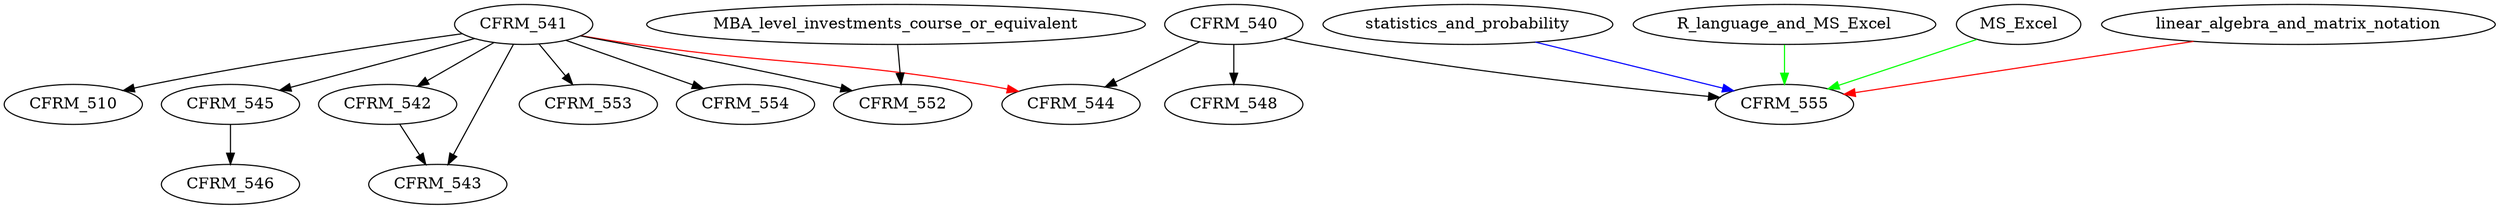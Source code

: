 digraph G {
    edge [color=black];
    CFRM_541 -> CFRM_510;
    edge [color=black];
    CFRM_541 -> CFRM_542;
    edge [color=black];
    CFRM_541 -> CFRM_543;
    CFRM_542 -> CFRM_543;
    edge [color=black];
    CFRM_540 -> CFRM_544;
    edge [color=red];
    CFRM_541 -> CFRM_544;
    edge [color=black];
    CFRM_541 -> CFRM_545;
    edge [color=black];
    CFRM_545 -> CFRM_546;
    edge [color=black];
    CFRM_540 -> CFRM_548;
    edge [color=black];
    CFRM_541 -> CFRM_552;
    MBA_level_investments_course_or_equivalent -> CFRM_552;
    edge [color=black];
    CFRM_541 -> CFRM_553;
    edge [color=black];
    CFRM_541 -> CFRM_554;
    edge [color=black];
    CFRM_540 -> CFRM_555;
    edge [color=red];
    linear_algebra_and_matrix_notation -> CFRM_555;
    edge [color=blue];
    statistics_and_probability -> CFRM_555;
    edge [color=green];
    R_language_and_MS_Excel -> CFRM_555;
    MS_Excel -> CFRM_555;
}

